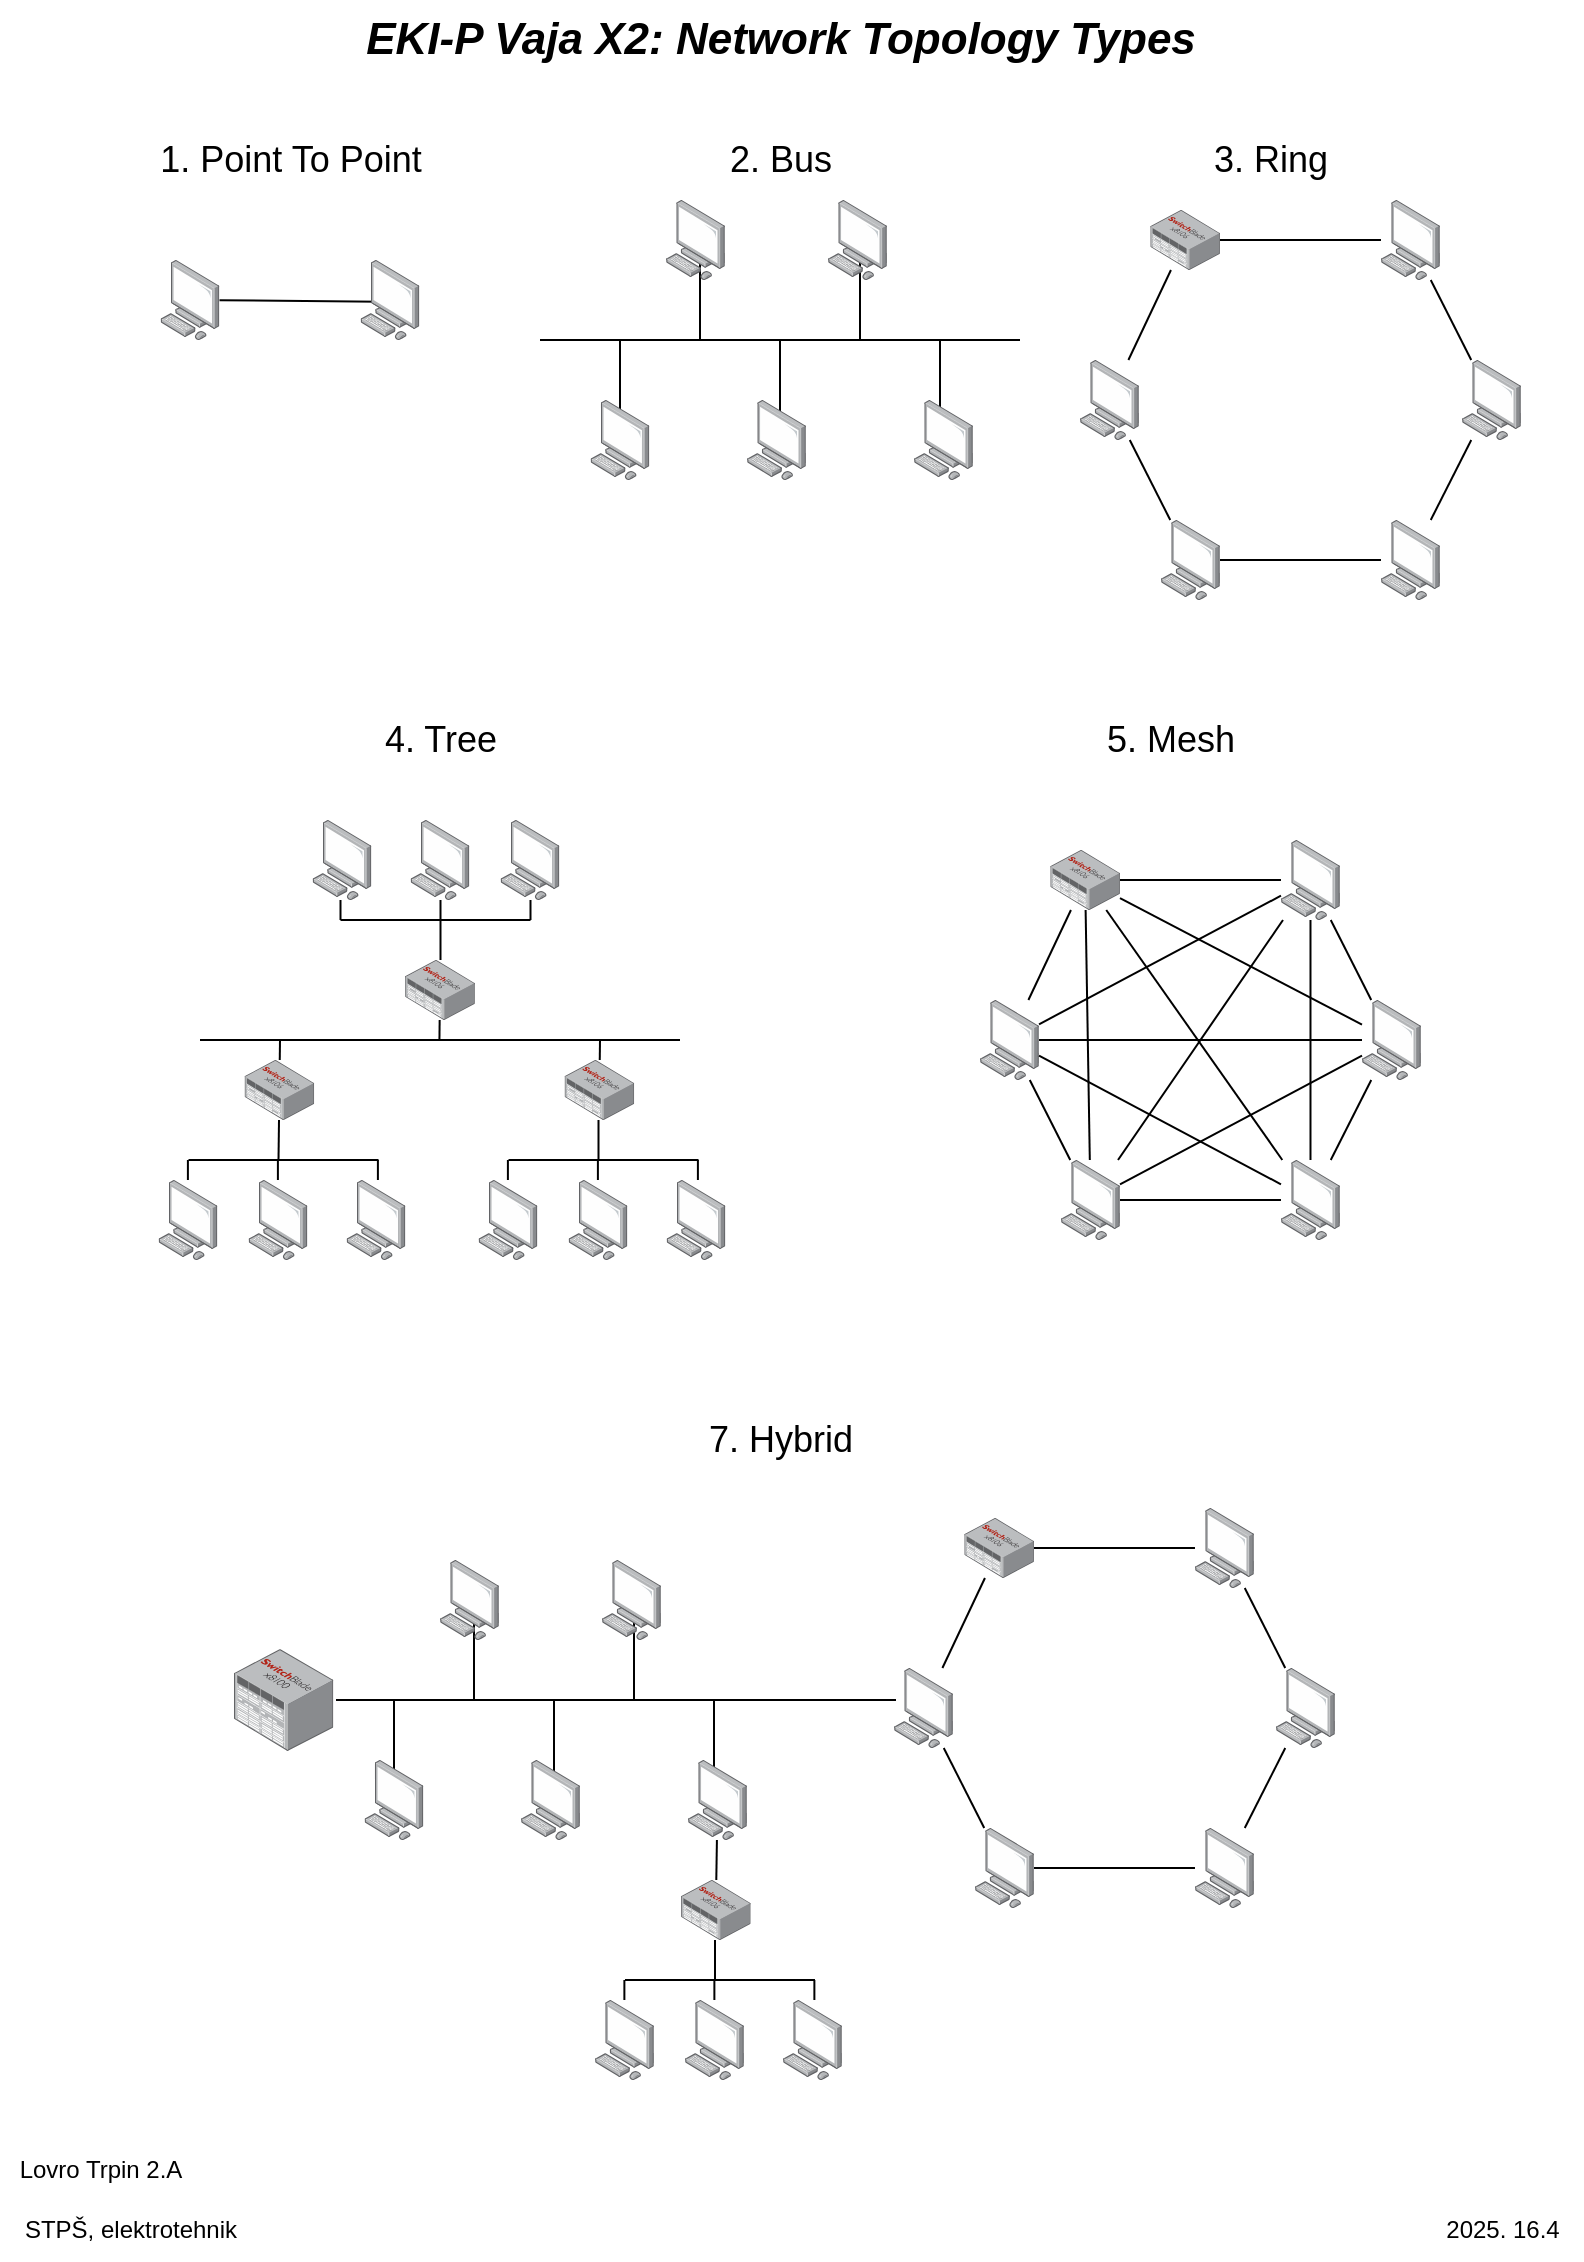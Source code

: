 <mxfile version="26.2.12">
  <diagram name="Page-1" id="opfdp-dEq-lyO0Mdz7MI">
    <mxGraphModel dx="1428" dy="743" grid="1" gridSize="10" guides="1" tooltips="1" connect="1" arrows="1" fold="1" page="1" pageScale="1" pageWidth="827" pageHeight="1169" math="0" shadow="0">
      <root>
        <mxCell id="0" />
        <mxCell id="1" parent="0" />
        <mxCell id="h4ZPedd_NQfEWY4n9eUm-1" value="&lt;b&gt;&lt;font style=&quot;font-size: 22px; color: light-dark(rgb(0, 0, 0), rgb(0, 127, 255));&quot;&gt;&lt;i&gt;EKI-P Vaja X2: Network Topology Types&lt;/i&gt;&lt;/font&gt;&lt;/b&gt;" style="text;html=1;align=center;verticalAlign=middle;resizable=0;points=[];autosize=1;strokeColor=none;fillColor=none;" parent="1" vertex="1">
          <mxGeometry x="180" y="20" width="440" height="40" as="geometry" />
        </mxCell>
        <mxCell id="h4ZPedd_NQfEWY4n9eUm-2" value="&lt;font style=&quot;font-size: 18px;&quot;&gt;1. Point To Point&lt;/font&gt;" style="text;html=1;align=center;verticalAlign=middle;resizable=0;points=[];autosize=1;strokeColor=none;fillColor=none;" parent="1" vertex="1">
          <mxGeometry x="80" y="80" width="150" height="40" as="geometry" />
        </mxCell>
        <mxCell id="h4ZPedd_NQfEWY4n9eUm-5" value="&lt;span style=&quot;font-size: 18px;&quot;&gt;2. Bus&lt;/span&gt;" style="text;html=1;align=center;verticalAlign=middle;resizable=0;points=[];autosize=1;strokeColor=none;fillColor=none;" parent="1" vertex="1">
          <mxGeometry x="365" y="80" width="70" height="40" as="geometry" />
        </mxCell>
        <mxCell id="h4ZPedd_NQfEWY4n9eUm-7" value="&lt;span style=&quot;font-size: 18px;&quot;&gt;3. Ring&lt;/span&gt;" style="text;html=1;align=center;verticalAlign=middle;resizable=0;points=[];autosize=1;strokeColor=none;fillColor=none;" parent="1" vertex="1">
          <mxGeometry x="605" y="80" width="80" height="40" as="geometry" />
        </mxCell>
        <mxCell id="h4ZPedd_NQfEWY4n9eUm-8" value="" style="image;points=[];aspect=fixed;html=1;align=center;shadow=0;dashed=0;image=img/lib/allied_telesis/computer_and_terminals/Personal_Computer.svg;" parent="1" vertex="1">
          <mxGeometry x="90.25" y="150" width="29.51" height="40" as="geometry" />
        </mxCell>
        <mxCell id="h4ZPedd_NQfEWY4n9eUm-10" value="" style="endArrow=none;html=1;rounded=0;" parent="1" source="h4ZPedd_NQfEWY4n9eUm-8" edge="1">
          <mxGeometry width="50" height="50" relative="1" as="geometry">
            <mxPoint x="100.25" y="300" as="sourcePoint" />
            <mxPoint x="200.25" y="170.9" as="targetPoint" />
          </mxGeometry>
        </mxCell>
        <mxCell id="LGrKHol-IDdfTOCO9Mpc-9" value="" style="image;points=[];aspect=fixed;html=1;align=center;shadow=0;dashed=0;image=img/lib/allied_telesis/computer_and_terminals/Personal_Computer.svg;" parent="1" vertex="1">
          <mxGeometry x="190.25" y="150" width="29.51" height="40" as="geometry" />
        </mxCell>
        <mxCell id="LGrKHol-IDdfTOCO9Mpc-17" value="" style="group" parent="1" vertex="1" connectable="0">
          <mxGeometry x="280" y="120" width="240" height="140" as="geometry" />
        </mxCell>
        <mxCell id="LGrKHol-IDdfTOCO9Mpc-2" value="" style="endArrow=none;html=1;rounded=0;" parent="LGrKHol-IDdfTOCO9Mpc-17" edge="1">
          <mxGeometry width="50" height="50" relative="1" as="geometry">
            <mxPoint y="70" as="sourcePoint" />
            <mxPoint x="240" y="70" as="targetPoint" />
          </mxGeometry>
        </mxCell>
        <mxCell id="LGrKHol-IDdfTOCO9Mpc-3" value="" style="endArrow=none;html=1;rounded=0;" parent="LGrKHol-IDdfTOCO9Mpc-17" source="LGrKHol-IDdfTOCO9Mpc-10" edge="1">
          <mxGeometry width="50" height="50" relative="1" as="geometry">
            <mxPoint x="40" y="110" as="sourcePoint" />
            <mxPoint x="40" y="70" as="targetPoint" />
          </mxGeometry>
        </mxCell>
        <mxCell id="LGrKHol-IDdfTOCO9Mpc-4" value="" style="endArrow=none;html=1;rounded=0;" parent="LGrKHol-IDdfTOCO9Mpc-17" edge="1">
          <mxGeometry width="50" height="50" relative="1" as="geometry">
            <mxPoint x="80" y="70" as="sourcePoint" />
            <mxPoint x="80" y="30" as="targetPoint" />
          </mxGeometry>
        </mxCell>
        <mxCell id="LGrKHol-IDdfTOCO9Mpc-5" value="" style="endArrow=none;html=1;rounded=0;" parent="LGrKHol-IDdfTOCO9Mpc-17" edge="1">
          <mxGeometry width="50" height="50" relative="1" as="geometry">
            <mxPoint x="120" y="110" as="sourcePoint" />
            <mxPoint x="120" y="70" as="targetPoint" />
          </mxGeometry>
        </mxCell>
        <mxCell id="LGrKHol-IDdfTOCO9Mpc-6" value="" style="endArrow=none;html=1;rounded=0;" parent="LGrKHol-IDdfTOCO9Mpc-17" edge="1">
          <mxGeometry width="50" height="50" relative="1" as="geometry">
            <mxPoint x="160" y="70" as="sourcePoint" />
            <mxPoint x="160" y="30" as="targetPoint" />
          </mxGeometry>
        </mxCell>
        <mxCell id="LGrKHol-IDdfTOCO9Mpc-7" value="" style="endArrow=none;html=1;rounded=0;" parent="LGrKHol-IDdfTOCO9Mpc-17" edge="1">
          <mxGeometry width="50" height="50" relative="1" as="geometry">
            <mxPoint x="200" y="110" as="sourcePoint" />
            <mxPoint x="200" y="70" as="targetPoint" />
          </mxGeometry>
        </mxCell>
        <mxCell id="LGrKHol-IDdfTOCO9Mpc-11" value="" style="endArrow=none;html=1;rounded=0;" parent="LGrKHol-IDdfTOCO9Mpc-17" target="LGrKHol-IDdfTOCO9Mpc-10" edge="1">
          <mxGeometry width="50" height="50" relative="1" as="geometry">
            <mxPoint x="40" y="110" as="sourcePoint" />
            <mxPoint x="40" y="70" as="targetPoint" />
          </mxGeometry>
        </mxCell>
        <mxCell id="LGrKHol-IDdfTOCO9Mpc-10" value="" style="image;points=[];aspect=fixed;html=1;align=center;shadow=0;dashed=0;image=img/lib/allied_telesis/computer_and_terminals/Personal_Computer.svg;" parent="LGrKHol-IDdfTOCO9Mpc-17" vertex="1">
          <mxGeometry x="25.24" y="100" width="29.51" height="40" as="geometry" />
        </mxCell>
        <mxCell id="LGrKHol-IDdfTOCO9Mpc-13" value="" style="image;points=[];aspect=fixed;html=1;align=center;shadow=0;dashed=0;image=img/lib/allied_telesis/computer_and_terminals/Personal_Computer.svg;" parent="LGrKHol-IDdfTOCO9Mpc-17" vertex="1">
          <mxGeometry x="103.51" y="100" width="29.51" height="40" as="geometry" />
        </mxCell>
        <mxCell id="LGrKHol-IDdfTOCO9Mpc-14" value="" style="image;points=[];aspect=fixed;html=1;align=center;shadow=0;dashed=0;image=img/lib/allied_telesis/computer_and_terminals/Personal_Computer.svg;" parent="LGrKHol-IDdfTOCO9Mpc-17" vertex="1">
          <mxGeometry x="187" y="100" width="29.51" height="40" as="geometry" />
        </mxCell>
        <mxCell id="LGrKHol-IDdfTOCO9Mpc-15" value="" style="image;points=[];aspect=fixed;html=1;align=center;shadow=0;dashed=0;image=img/lib/allied_telesis/computer_and_terminals/Personal_Computer.svg;" parent="LGrKHol-IDdfTOCO9Mpc-17" vertex="1">
          <mxGeometry x="63" width="29.51" height="40" as="geometry" />
        </mxCell>
        <mxCell id="LGrKHol-IDdfTOCO9Mpc-16" value="" style="image;points=[];aspect=fixed;html=1;align=center;shadow=0;dashed=0;image=img/lib/allied_telesis/computer_and_terminals/Personal_Computer.svg;" parent="LGrKHol-IDdfTOCO9Mpc-17" vertex="1">
          <mxGeometry x="144" width="29.51" height="40" as="geometry" />
        </mxCell>
        <mxCell id="LGrKHol-IDdfTOCO9Mpc-36" value="" style="group" parent="1" vertex="1" connectable="0">
          <mxGeometry x="550" y="120" width="220.51" height="200" as="geometry" />
        </mxCell>
        <mxCell id="LGrKHol-IDdfTOCO9Mpc-24" value="" style="image;points=[];aspect=fixed;html=1;align=center;shadow=0;dashed=0;image=img/lib/allied_telesis/computer_and_terminals/Personal_Computer.svg;" parent="LGrKHol-IDdfTOCO9Mpc-36" vertex="1">
          <mxGeometry y="80" width="29.51" height="40" as="geometry" />
        </mxCell>
        <mxCell id="LGrKHol-IDdfTOCO9Mpc-25" value="" style="image;points=[];aspect=fixed;html=1;align=center;shadow=0;dashed=0;image=img/lib/allied_telesis/computer_and_terminals/Personal_Computer.svg;" parent="LGrKHol-IDdfTOCO9Mpc-36" vertex="1">
          <mxGeometry x="40.49" y="160" width="29.51" height="40" as="geometry" />
        </mxCell>
        <mxCell id="LGrKHol-IDdfTOCO9Mpc-26" value="" style="image;points=[];aspect=fixed;html=1;align=center;shadow=0;dashed=0;image=img/lib/allied_telesis/computer_and_terminals/Personal_Computer.svg;" parent="LGrKHol-IDdfTOCO9Mpc-36" vertex="1">
          <mxGeometry x="150.49" y="160" width="29.51" height="40" as="geometry" />
        </mxCell>
        <mxCell id="LGrKHol-IDdfTOCO9Mpc-27" value="" style="image;points=[];aspect=fixed;html=1;align=center;shadow=0;dashed=0;image=img/lib/allied_telesis/computer_and_terminals/Personal_Computer.svg;" parent="LGrKHol-IDdfTOCO9Mpc-36" vertex="1">
          <mxGeometry x="191" y="80" width="29.51" height="40" as="geometry" />
        </mxCell>
        <mxCell id="LGrKHol-IDdfTOCO9Mpc-28" value="" style="image;points=[];aspect=fixed;html=1;align=center;shadow=0;dashed=0;image=img/lib/allied_telesis/computer_and_terminals/Personal_Computer.svg;" parent="LGrKHol-IDdfTOCO9Mpc-36" vertex="1">
          <mxGeometry x="150.49" width="29.51" height="40" as="geometry" />
        </mxCell>
        <mxCell id="LGrKHol-IDdfTOCO9Mpc-29" value="" style="image;points=[];aspect=fixed;html=1;align=center;shadow=0;dashed=0;image=img/lib/allied_telesis/switch/Modular_Switch_SBx8106.svg;" parent="LGrKHol-IDdfTOCO9Mpc-36" vertex="1">
          <mxGeometry x="35.12" y="5" width="34.88" height="30" as="geometry" />
        </mxCell>
        <mxCell id="LGrKHol-IDdfTOCO9Mpc-30" value="" style="endArrow=none;html=1;rounded=0;" parent="LGrKHol-IDdfTOCO9Mpc-36" source="LGrKHol-IDdfTOCO9Mpc-24" target="LGrKHol-IDdfTOCO9Mpc-29" edge="1">
          <mxGeometry width="50" height="50" relative="1" as="geometry">
            <mxPoint x="1" y="70" as="sourcePoint" />
            <mxPoint x="81" y="80" as="targetPoint" />
          </mxGeometry>
        </mxCell>
        <mxCell id="LGrKHol-IDdfTOCO9Mpc-31" value="" style="endArrow=none;html=1;rounded=0;" parent="LGrKHol-IDdfTOCO9Mpc-36" source="LGrKHol-IDdfTOCO9Mpc-25" target="LGrKHol-IDdfTOCO9Mpc-24" edge="1">
          <mxGeometry width="50" height="50" relative="1" as="geometry">
            <mxPoint x="-79" y="210" as="sourcePoint" />
            <mxPoint x="-29" y="160" as="targetPoint" />
          </mxGeometry>
        </mxCell>
        <mxCell id="LGrKHol-IDdfTOCO9Mpc-32" value="" style="endArrow=none;html=1;rounded=0;" parent="LGrKHol-IDdfTOCO9Mpc-36" source="LGrKHol-IDdfTOCO9Mpc-25" target="LGrKHol-IDdfTOCO9Mpc-26" edge="1">
          <mxGeometry width="50" height="50" relative="1" as="geometry">
            <mxPoint x="91" y="300" as="sourcePoint" />
            <mxPoint x="141" y="250" as="targetPoint" />
          </mxGeometry>
        </mxCell>
        <mxCell id="LGrKHol-IDdfTOCO9Mpc-33" value="" style="endArrow=none;html=1;rounded=0;" parent="LGrKHol-IDdfTOCO9Mpc-36" source="LGrKHol-IDdfTOCO9Mpc-26" target="LGrKHol-IDdfTOCO9Mpc-27" edge="1">
          <mxGeometry width="50" height="50" relative="1" as="geometry">
            <mxPoint x="211" y="200" as="sourcePoint" />
            <mxPoint x="261" y="150" as="targetPoint" />
          </mxGeometry>
        </mxCell>
        <mxCell id="LGrKHol-IDdfTOCO9Mpc-34" value="" style="endArrow=none;html=1;rounded=0;" parent="LGrKHol-IDdfTOCO9Mpc-36" source="LGrKHol-IDdfTOCO9Mpc-27" target="LGrKHol-IDdfTOCO9Mpc-28" edge="1">
          <mxGeometry width="50" height="50" relative="1" as="geometry">
            <mxPoint x="151" y="110" as="sourcePoint" />
            <mxPoint x="201" y="60" as="targetPoint" />
          </mxGeometry>
        </mxCell>
        <mxCell id="LGrKHol-IDdfTOCO9Mpc-35" value="" style="endArrow=none;html=1;rounded=0;" parent="LGrKHol-IDdfTOCO9Mpc-36" source="LGrKHol-IDdfTOCO9Mpc-29" target="LGrKHol-IDdfTOCO9Mpc-28" edge="1">
          <mxGeometry width="50" height="50" relative="1" as="geometry">
            <mxPoint x="-9" y="90" as="sourcePoint" />
            <mxPoint x="41" y="40" as="targetPoint" />
          </mxGeometry>
        </mxCell>
        <mxCell id="LGrKHol-IDdfTOCO9Mpc-37" value="&lt;span style=&quot;font-size: 18px;&quot;&gt;4. Tree&lt;/span&gt;" style="text;html=1;align=center;verticalAlign=middle;resizable=0;points=[];autosize=1;strokeColor=none;fillColor=none;" parent="1" vertex="1">
          <mxGeometry x="190.25" y="370" width="80" height="40" as="geometry" />
        </mxCell>
        <mxCell id="LGrKHol-IDdfTOCO9Mpc-87" value="" style="group" parent="1" vertex="1" connectable="0">
          <mxGeometry x="110" y="430" width="261.76" height="220" as="geometry" />
        </mxCell>
        <mxCell id="LGrKHol-IDdfTOCO9Mpc-39" value="" style="group" parent="LGrKHol-IDdfTOCO9Mpc-87" vertex="1" connectable="0">
          <mxGeometry y="40" width="261.76" height="180" as="geometry" />
        </mxCell>
        <mxCell id="LGrKHol-IDdfTOCO9Mpc-40" value="" style="endArrow=none;html=1;rounded=0;" parent="LGrKHol-IDdfTOCO9Mpc-39" edge="1">
          <mxGeometry width="50" height="50" relative="1" as="geometry">
            <mxPoint y="70" as="sourcePoint" />
            <mxPoint x="240" y="70" as="targetPoint" />
          </mxGeometry>
        </mxCell>
        <mxCell id="LGrKHol-IDdfTOCO9Mpc-41" value="" style="endArrow=none;html=1;rounded=0;" parent="LGrKHol-IDdfTOCO9Mpc-39" source="LGrKHol-IDdfTOCO9Mpc-63" edge="1">
          <mxGeometry width="50" height="50" relative="1" as="geometry">
            <mxPoint x="39.997" y="100" as="sourcePoint" />
            <mxPoint x="40" y="70" as="targetPoint" />
          </mxGeometry>
        </mxCell>
        <mxCell id="LGrKHol-IDdfTOCO9Mpc-45" value="" style="endArrow=none;html=1;rounded=0;" parent="LGrKHol-IDdfTOCO9Mpc-39" source="LGrKHol-IDdfTOCO9Mpc-62" edge="1">
          <mxGeometry width="50" height="50" relative="1" as="geometry">
            <mxPoint x="200" y="110" as="sourcePoint" />
            <mxPoint x="200" y="70" as="targetPoint" />
          </mxGeometry>
        </mxCell>
        <mxCell id="LGrKHol-IDdfTOCO9Mpc-59" value="" style="endArrow=none;html=1;rounded=0;" parent="LGrKHol-IDdfTOCO9Mpc-39" target="LGrKHol-IDdfTOCO9Mpc-61" edge="1">
          <mxGeometry width="50" height="50" relative="1" as="geometry">
            <mxPoint x="119.717" y="70" as="sourcePoint" />
            <mxPoint x="119.72" y="40" as="targetPoint" />
          </mxGeometry>
        </mxCell>
        <mxCell id="LGrKHol-IDdfTOCO9Mpc-61" value="" style="image;points=[];aspect=fixed;html=1;align=center;shadow=0;dashed=0;image=img/lib/allied_telesis/switch/Modular_Switch_SBx8106.svg;" parent="LGrKHol-IDdfTOCO9Mpc-39" vertex="1">
          <mxGeometry x="102.56" y="30" width="34.88" height="30" as="geometry" />
        </mxCell>
        <mxCell id="LGrKHol-IDdfTOCO9Mpc-62" value="" style="image;points=[];aspect=fixed;html=1;align=center;shadow=0;dashed=0;image=img/lib/allied_telesis/switch/Modular_Switch_SBx8106.svg;" parent="LGrKHol-IDdfTOCO9Mpc-39" vertex="1">
          <mxGeometry x="182.25" y="80" width="34.88" height="30" as="geometry" />
        </mxCell>
        <mxCell id="LGrKHol-IDdfTOCO9Mpc-63" value="" style="image;points=[];aspect=fixed;html=1;align=center;shadow=0;dashed=0;image=img/lib/allied_telesis/switch/Modular_Switch_SBx8106.svg;" parent="LGrKHol-IDdfTOCO9Mpc-39" vertex="1">
          <mxGeometry x="22.25" y="80" width="34.88" height="30" as="geometry" />
        </mxCell>
        <mxCell id="LGrKHol-IDdfTOCO9Mpc-53" value="" style="image;points=[];aspect=fixed;html=1;align=center;shadow=0;dashed=0;image=img/lib/allied_telesis/computer_and_terminals/Personal_Computer.svg;" parent="LGrKHol-IDdfTOCO9Mpc-39" vertex="1">
          <mxGeometry x="-20.75" y="140" width="29.51" height="40" as="geometry" />
        </mxCell>
        <mxCell id="LGrKHol-IDdfTOCO9Mpc-54" value="" style="image;points=[];aspect=fixed;html=1;align=center;shadow=0;dashed=0;image=img/lib/allied_telesis/computer_and_terminals/Personal_Computer.svg;" parent="LGrKHol-IDdfTOCO9Mpc-39" vertex="1">
          <mxGeometry x="24.25" y="140" width="29.51" height="40" as="geometry" />
        </mxCell>
        <mxCell id="LGrKHol-IDdfTOCO9Mpc-55" value="" style="image;points=[];aspect=fixed;html=1;align=center;shadow=0;dashed=0;image=img/lib/allied_telesis/computer_and_terminals/Personal_Computer.svg;" parent="LGrKHol-IDdfTOCO9Mpc-39" vertex="1">
          <mxGeometry x="73.25" y="140" width="29.51" height="40" as="geometry" />
        </mxCell>
        <mxCell id="LGrKHol-IDdfTOCO9Mpc-64" value="" style="endArrow=none;html=1;rounded=0;" parent="LGrKHol-IDdfTOCO9Mpc-39" target="LGrKHol-IDdfTOCO9Mpc-63" edge="1">
          <mxGeometry width="50" height="50" relative="1" as="geometry">
            <mxPoint x="39.25" y="130" as="sourcePoint" />
            <mxPoint x="-60.75" y="170" as="targetPoint" />
          </mxGeometry>
        </mxCell>
        <mxCell id="LGrKHol-IDdfTOCO9Mpc-65" value="" style="endArrow=none;html=1;rounded=0;" parent="LGrKHol-IDdfTOCO9Mpc-39" edge="1">
          <mxGeometry width="50" height="50" relative="1" as="geometry">
            <mxPoint x="-5.75" y="130" as="sourcePoint" />
            <mxPoint x="89.25" y="130" as="targetPoint" />
          </mxGeometry>
        </mxCell>
        <mxCell id="LGrKHol-IDdfTOCO9Mpc-67" value="" style="endArrow=none;html=1;rounded=0;" parent="LGrKHol-IDdfTOCO9Mpc-39" edge="1">
          <mxGeometry width="50" height="50" relative="1" as="geometry">
            <mxPoint x="-6.05" y="140" as="sourcePoint" />
            <mxPoint x="-6.05" y="130" as="targetPoint" />
          </mxGeometry>
        </mxCell>
        <mxCell id="LGrKHol-IDdfTOCO9Mpc-68" value="" style="endArrow=none;html=1;rounded=0;" parent="LGrKHol-IDdfTOCO9Mpc-39" edge="1">
          <mxGeometry width="50" height="50" relative="1" as="geometry">
            <mxPoint x="38.95" y="140" as="sourcePoint" />
            <mxPoint x="38.95" y="130" as="targetPoint" />
          </mxGeometry>
        </mxCell>
        <mxCell id="LGrKHol-IDdfTOCO9Mpc-69" value="" style="endArrow=none;html=1;rounded=0;" parent="LGrKHol-IDdfTOCO9Mpc-39" edge="1">
          <mxGeometry width="50" height="50" relative="1" as="geometry">
            <mxPoint x="88.95" y="140" as="sourcePoint" />
            <mxPoint x="88.95" y="130" as="targetPoint" />
          </mxGeometry>
        </mxCell>
        <mxCell id="LGrKHol-IDdfTOCO9Mpc-70" value="" style="image;points=[];aspect=fixed;html=1;align=center;shadow=0;dashed=0;image=img/lib/allied_telesis/computer_and_terminals/Personal_Computer.svg;" parent="LGrKHol-IDdfTOCO9Mpc-39" vertex="1">
          <mxGeometry x="139.25" y="140" width="29.51" height="40" as="geometry" />
        </mxCell>
        <mxCell id="LGrKHol-IDdfTOCO9Mpc-71" value="" style="image;points=[];aspect=fixed;html=1;align=center;shadow=0;dashed=0;image=img/lib/allied_telesis/computer_and_terminals/Personal_Computer.svg;" parent="LGrKHol-IDdfTOCO9Mpc-39" vertex="1">
          <mxGeometry x="184.25" y="140" width="29.51" height="40" as="geometry" />
        </mxCell>
        <mxCell id="LGrKHol-IDdfTOCO9Mpc-72" value="" style="image;points=[];aspect=fixed;html=1;align=center;shadow=0;dashed=0;image=img/lib/allied_telesis/computer_and_terminals/Personal_Computer.svg;" parent="LGrKHol-IDdfTOCO9Mpc-39" vertex="1">
          <mxGeometry x="233.25" y="140" width="29.51" height="40" as="geometry" />
        </mxCell>
        <mxCell id="LGrKHol-IDdfTOCO9Mpc-73" value="" style="endArrow=none;html=1;rounded=0;" parent="LGrKHol-IDdfTOCO9Mpc-39" edge="1">
          <mxGeometry width="50" height="50" relative="1" as="geometry">
            <mxPoint x="199.25" y="130" as="sourcePoint" />
            <mxPoint x="199.25" y="110" as="targetPoint" />
          </mxGeometry>
        </mxCell>
        <mxCell id="LGrKHol-IDdfTOCO9Mpc-74" value="" style="endArrow=none;html=1;rounded=0;" parent="LGrKHol-IDdfTOCO9Mpc-39" edge="1">
          <mxGeometry width="50" height="50" relative="1" as="geometry">
            <mxPoint x="154.25" y="130" as="sourcePoint" />
            <mxPoint x="249.25" y="130" as="targetPoint" />
          </mxGeometry>
        </mxCell>
        <mxCell id="LGrKHol-IDdfTOCO9Mpc-75" value="" style="endArrow=none;html=1;rounded=0;" parent="LGrKHol-IDdfTOCO9Mpc-39" edge="1">
          <mxGeometry width="50" height="50" relative="1" as="geometry">
            <mxPoint x="153.95" y="140" as="sourcePoint" />
            <mxPoint x="153.95" y="130" as="targetPoint" />
          </mxGeometry>
        </mxCell>
        <mxCell id="LGrKHol-IDdfTOCO9Mpc-76" value="" style="endArrow=none;html=1;rounded=0;" parent="LGrKHol-IDdfTOCO9Mpc-39" edge="1">
          <mxGeometry width="50" height="50" relative="1" as="geometry">
            <mxPoint x="198.95" y="140" as="sourcePoint" />
            <mxPoint x="198.95" y="130" as="targetPoint" />
          </mxGeometry>
        </mxCell>
        <mxCell id="LGrKHol-IDdfTOCO9Mpc-77" value="" style="endArrow=none;html=1;rounded=0;" parent="LGrKHol-IDdfTOCO9Mpc-39" edge="1">
          <mxGeometry width="50" height="50" relative="1" as="geometry">
            <mxPoint x="248.95" y="140" as="sourcePoint" />
            <mxPoint x="248.95" y="130" as="targetPoint" />
          </mxGeometry>
        </mxCell>
        <mxCell id="LGrKHol-IDdfTOCO9Mpc-86" value="" style="group;rotation=-180;" parent="LGrKHol-IDdfTOCO9Mpc-87" vertex="1" connectable="0">
          <mxGeometry x="56.25" width="123.51" height="70" as="geometry" />
        </mxCell>
        <mxCell id="LGrKHol-IDdfTOCO9Mpc-78" value="" style="image;points=[];aspect=fixed;html=1;align=center;shadow=0;dashed=0;image=img/lib/allied_telesis/computer_and_terminals/Personal_Computer.svg;rotation=0;" parent="LGrKHol-IDdfTOCO9Mpc-86" vertex="1">
          <mxGeometry x="94" width="29.51" height="40" as="geometry" />
        </mxCell>
        <mxCell id="LGrKHol-IDdfTOCO9Mpc-79" value="" style="image;points=[];aspect=fixed;html=1;align=center;shadow=0;dashed=0;image=img/lib/allied_telesis/computer_and_terminals/Personal_Computer.svg;rotation=0;" parent="LGrKHol-IDdfTOCO9Mpc-86" vertex="1">
          <mxGeometry x="49" width="29.51" height="40" as="geometry" />
        </mxCell>
        <mxCell id="LGrKHol-IDdfTOCO9Mpc-80" value="" style="image;points=[];aspect=fixed;html=1;align=center;shadow=0;dashed=0;image=img/lib/allied_telesis/computer_and_terminals/Personal_Computer.svg;rotation=0;" parent="LGrKHol-IDdfTOCO9Mpc-86" vertex="1">
          <mxGeometry width="29.51" height="40" as="geometry" />
        </mxCell>
        <mxCell id="LGrKHol-IDdfTOCO9Mpc-81" value="" style="endArrow=none;html=1;rounded=0;" parent="LGrKHol-IDdfTOCO9Mpc-86" edge="1">
          <mxGeometry width="50" height="50" relative="1" as="geometry">
            <mxPoint x="64" y="50" as="sourcePoint" />
            <mxPoint x="64" y="70" as="targetPoint" />
          </mxGeometry>
        </mxCell>
        <mxCell id="LGrKHol-IDdfTOCO9Mpc-82" value="" style="endArrow=none;html=1;rounded=0;" parent="LGrKHol-IDdfTOCO9Mpc-86" edge="1">
          <mxGeometry width="50" height="50" relative="1" as="geometry">
            <mxPoint x="109" y="50" as="sourcePoint" />
            <mxPoint x="14" y="50" as="targetPoint" />
          </mxGeometry>
        </mxCell>
        <mxCell id="LGrKHol-IDdfTOCO9Mpc-83" value="" style="endArrow=none;html=1;rounded=0;" parent="LGrKHol-IDdfTOCO9Mpc-86" edge="1">
          <mxGeometry width="50" height="50" relative="1" as="geometry">
            <mxPoint x="109" y="40" as="sourcePoint" />
            <mxPoint x="109" y="50" as="targetPoint" />
          </mxGeometry>
        </mxCell>
        <mxCell id="LGrKHol-IDdfTOCO9Mpc-84" value="" style="endArrow=none;html=1;rounded=0;" parent="LGrKHol-IDdfTOCO9Mpc-86" edge="1">
          <mxGeometry width="50" height="50" relative="1" as="geometry">
            <mxPoint x="64" y="40" as="sourcePoint" />
            <mxPoint x="64" y="50" as="targetPoint" />
          </mxGeometry>
        </mxCell>
        <mxCell id="LGrKHol-IDdfTOCO9Mpc-85" value="" style="endArrow=none;html=1;rounded=0;" parent="LGrKHol-IDdfTOCO9Mpc-86" edge="1">
          <mxGeometry width="50" height="50" relative="1" as="geometry">
            <mxPoint x="14" y="40" as="sourcePoint" />
            <mxPoint x="14" y="50" as="targetPoint" />
          </mxGeometry>
        </mxCell>
        <mxCell id="LGrKHol-IDdfTOCO9Mpc-88" value="" style="group" parent="1" vertex="1" connectable="0">
          <mxGeometry x="500" y="440" width="220.51" height="200" as="geometry" />
        </mxCell>
        <mxCell id="LGrKHol-IDdfTOCO9Mpc-89" value="" style="image;points=[];aspect=fixed;html=1;align=center;shadow=0;dashed=0;image=img/lib/allied_telesis/computer_and_terminals/Personal_Computer.svg;" parent="LGrKHol-IDdfTOCO9Mpc-88" vertex="1">
          <mxGeometry y="80" width="29.51" height="40" as="geometry" />
        </mxCell>
        <mxCell id="LGrKHol-IDdfTOCO9Mpc-90" value="" style="image;points=[];aspect=fixed;html=1;align=center;shadow=0;dashed=0;image=img/lib/allied_telesis/computer_and_terminals/Personal_Computer.svg;" parent="LGrKHol-IDdfTOCO9Mpc-88" vertex="1">
          <mxGeometry x="40.49" y="160" width="29.51" height="40" as="geometry" />
        </mxCell>
        <mxCell id="LGrKHol-IDdfTOCO9Mpc-91" value="" style="image;points=[];aspect=fixed;html=1;align=center;shadow=0;dashed=0;image=img/lib/allied_telesis/computer_and_terminals/Personal_Computer.svg;" parent="LGrKHol-IDdfTOCO9Mpc-88" vertex="1">
          <mxGeometry x="150.49" y="160" width="29.51" height="40" as="geometry" />
        </mxCell>
        <mxCell id="LGrKHol-IDdfTOCO9Mpc-92" value="" style="image;points=[];aspect=fixed;html=1;align=center;shadow=0;dashed=0;image=img/lib/allied_telesis/computer_and_terminals/Personal_Computer.svg;" parent="LGrKHol-IDdfTOCO9Mpc-88" vertex="1">
          <mxGeometry x="191" y="80" width="29.51" height="40" as="geometry" />
        </mxCell>
        <mxCell id="LGrKHol-IDdfTOCO9Mpc-93" value="" style="image;points=[];aspect=fixed;html=1;align=center;shadow=0;dashed=0;image=img/lib/allied_telesis/computer_and_terminals/Personal_Computer.svg;" parent="LGrKHol-IDdfTOCO9Mpc-88" vertex="1">
          <mxGeometry x="150.49" width="29.51" height="40" as="geometry" />
        </mxCell>
        <mxCell id="LGrKHol-IDdfTOCO9Mpc-94" value="" style="image;points=[];aspect=fixed;html=1;align=center;shadow=0;dashed=0;image=img/lib/allied_telesis/switch/Modular_Switch_SBx8106.svg;" parent="LGrKHol-IDdfTOCO9Mpc-88" vertex="1">
          <mxGeometry x="35.12" y="5" width="34.88" height="30" as="geometry" />
        </mxCell>
        <mxCell id="LGrKHol-IDdfTOCO9Mpc-95" value="" style="endArrow=none;html=1;rounded=0;" parent="LGrKHol-IDdfTOCO9Mpc-88" source="LGrKHol-IDdfTOCO9Mpc-89" target="LGrKHol-IDdfTOCO9Mpc-94" edge="1">
          <mxGeometry width="50" height="50" relative="1" as="geometry">
            <mxPoint x="1" y="70" as="sourcePoint" />
            <mxPoint x="81" y="80" as="targetPoint" />
          </mxGeometry>
        </mxCell>
        <mxCell id="LGrKHol-IDdfTOCO9Mpc-96" value="" style="endArrow=none;html=1;rounded=0;" parent="LGrKHol-IDdfTOCO9Mpc-88" source="LGrKHol-IDdfTOCO9Mpc-90" target="LGrKHol-IDdfTOCO9Mpc-89" edge="1">
          <mxGeometry width="50" height="50" relative="1" as="geometry">
            <mxPoint x="-79" y="210" as="sourcePoint" />
            <mxPoint x="-29" y="160" as="targetPoint" />
          </mxGeometry>
        </mxCell>
        <mxCell id="LGrKHol-IDdfTOCO9Mpc-97" value="" style="endArrow=none;html=1;rounded=0;" parent="LGrKHol-IDdfTOCO9Mpc-88" source="LGrKHol-IDdfTOCO9Mpc-90" target="LGrKHol-IDdfTOCO9Mpc-91" edge="1">
          <mxGeometry width="50" height="50" relative="1" as="geometry">
            <mxPoint x="91" y="300" as="sourcePoint" />
            <mxPoint x="141" y="250" as="targetPoint" />
          </mxGeometry>
        </mxCell>
        <mxCell id="LGrKHol-IDdfTOCO9Mpc-98" value="" style="endArrow=none;html=1;rounded=0;" parent="LGrKHol-IDdfTOCO9Mpc-88" source="LGrKHol-IDdfTOCO9Mpc-91" target="LGrKHol-IDdfTOCO9Mpc-92" edge="1">
          <mxGeometry width="50" height="50" relative="1" as="geometry">
            <mxPoint x="211" y="200" as="sourcePoint" />
            <mxPoint x="261" y="150" as="targetPoint" />
          </mxGeometry>
        </mxCell>
        <mxCell id="LGrKHol-IDdfTOCO9Mpc-99" value="" style="endArrow=none;html=1;rounded=0;" parent="LGrKHol-IDdfTOCO9Mpc-88" source="LGrKHol-IDdfTOCO9Mpc-92" target="LGrKHol-IDdfTOCO9Mpc-93" edge="1">
          <mxGeometry width="50" height="50" relative="1" as="geometry">
            <mxPoint x="151" y="110" as="sourcePoint" />
            <mxPoint x="201" y="60" as="targetPoint" />
          </mxGeometry>
        </mxCell>
        <mxCell id="LGrKHol-IDdfTOCO9Mpc-100" value="" style="endArrow=none;html=1;rounded=0;" parent="LGrKHol-IDdfTOCO9Mpc-88" source="LGrKHol-IDdfTOCO9Mpc-94" target="LGrKHol-IDdfTOCO9Mpc-93" edge="1">
          <mxGeometry width="50" height="50" relative="1" as="geometry">
            <mxPoint x="-9" y="90" as="sourcePoint" />
            <mxPoint x="41" y="40" as="targetPoint" />
          </mxGeometry>
        </mxCell>
        <mxCell id="LGrKHol-IDdfTOCO9Mpc-101" value="" style="endArrow=none;html=1;rounded=0;" parent="LGrKHol-IDdfTOCO9Mpc-88" source="LGrKHol-IDdfTOCO9Mpc-91" target="LGrKHol-IDdfTOCO9Mpc-94" edge="1">
          <mxGeometry width="50" height="50" relative="1" as="geometry">
            <mxPoint x="-30" y="60" as="sourcePoint" />
            <mxPoint x="20" y="10" as="targetPoint" />
          </mxGeometry>
        </mxCell>
        <mxCell id="LGrKHol-IDdfTOCO9Mpc-102" value="" style="endArrow=none;html=1;rounded=0;" parent="LGrKHol-IDdfTOCO9Mpc-88" source="LGrKHol-IDdfTOCO9Mpc-90" target="LGrKHol-IDdfTOCO9Mpc-93" edge="1">
          <mxGeometry width="50" height="50" relative="1" as="geometry">
            <mxPoint x="290" y="160" as="sourcePoint" />
            <mxPoint x="340" y="110" as="targetPoint" />
          </mxGeometry>
        </mxCell>
        <mxCell id="LGrKHol-IDdfTOCO9Mpc-103" value="" style="endArrow=none;html=1;rounded=0;" parent="LGrKHol-IDdfTOCO9Mpc-88" source="LGrKHol-IDdfTOCO9Mpc-92" target="LGrKHol-IDdfTOCO9Mpc-89" edge="1">
          <mxGeometry width="50" height="50" relative="1" as="geometry">
            <mxPoint x="240" y="140" as="sourcePoint" />
            <mxPoint x="340" y="160" as="targetPoint" />
          </mxGeometry>
        </mxCell>
        <mxCell id="LGrKHol-IDdfTOCO9Mpc-104" value="" style="endArrow=none;html=1;rounded=0;" parent="LGrKHol-IDdfTOCO9Mpc-88" source="LGrKHol-IDdfTOCO9Mpc-92" target="LGrKHol-IDdfTOCO9Mpc-90" edge="1">
          <mxGeometry width="50" height="50" relative="1" as="geometry">
            <mxPoint x="190" y="300" as="sourcePoint" />
            <mxPoint x="240" y="250" as="targetPoint" />
          </mxGeometry>
        </mxCell>
        <mxCell id="LGrKHol-IDdfTOCO9Mpc-105" value="" style="endArrow=none;html=1;rounded=0;" parent="LGrKHol-IDdfTOCO9Mpc-88" source="LGrKHol-IDdfTOCO9Mpc-90" target="LGrKHol-IDdfTOCO9Mpc-94" edge="1">
          <mxGeometry width="50" height="50" relative="1" as="geometry">
            <mxPoint x="130" y="280" as="sourcePoint" />
            <mxPoint x="180" y="230" as="targetPoint" />
          </mxGeometry>
        </mxCell>
        <mxCell id="LGrKHol-IDdfTOCO9Mpc-106" value="" style="endArrow=none;html=1;rounded=0;" parent="LGrKHol-IDdfTOCO9Mpc-88" source="LGrKHol-IDdfTOCO9Mpc-93" target="LGrKHol-IDdfTOCO9Mpc-91" edge="1">
          <mxGeometry width="50" height="50" relative="1" as="geometry">
            <mxPoint x="110" y="300" as="sourcePoint" />
            <mxPoint x="160" y="250" as="targetPoint" />
          </mxGeometry>
        </mxCell>
        <mxCell id="LGrKHol-IDdfTOCO9Mpc-107" value="" style="endArrow=none;html=1;rounded=0;" parent="LGrKHol-IDdfTOCO9Mpc-88" source="LGrKHol-IDdfTOCO9Mpc-89" target="LGrKHol-IDdfTOCO9Mpc-93" edge="1">
          <mxGeometry width="50" height="50" relative="1" as="geometry">
            <mxPoint x="50" y="120" as="sourcePoint" />
            <mxPoint x="100" y="70" as="targetPoint" />
          </mxGeometry>
        </mxCell>
        <mxCell id="LGrKHol-IDdfTOCO9Mpc-108" value="" style="endArrow=none;html=1;rounded=0;" parent="LGrKHol-IDdfTOCO9Mpc-88" source="LGrKHol-IDdfTOCO9Mpc-91" target="LGrKHol-IDdfTOCO9Mpc-89" edge="1">
          <mxGeometry width="50" height="50" relative="1" as="geometry">
            <mxPoint x="60" y="280" as="sourcePoint" />
            <mxPoint x="110" y="230" as="targetPoint" />
          </mxGeometry>
        </mxCell>
        <mxCell id="LGrKHol-IDdfTOCO9Mpc-109" value="" style="endArrow=none;html=1;rounded=0;" parent="LGrKHol-IDdfTOCO9Mpc-88" source="LGrKHol-IDdfTOCO9Mpc-94" target="LGrKHol-IDdfTOCO9Mpc-92" edge="1">
          <mxGeometry width="50" height="50" relative="1" as="geometry">
            <mxPoint x="90" y="270" as="sourcePoint" />
            <mxPoint x="140" y="220" as="targetPoint" />
          </mxGeometry>
        </mxCell>
        <mxCell id="LGrKHol-IDdfTOCO9Mpc-111" value="&lt;span style=&quot;font-size: 18px;&quot;&gt;5. Mesh&lt;/span&gt;" style="text;html=1;align=center;verticalAlign=middle;resizable=0;points=[];autosize=1;strokeColor=none;fillColor=none;" parent="1" vertex="1">
          <mxGeometry x="550" y="370" width="90" height="40" as="geometry" />
        </mxCell>
        <mxCell id="LGrKHol-IDdfTOCO9Mpc-112" value="&lt;span style=&quot;font-size: 18px;&quot;&gt;7. Hybrid&lt;/span&gt;" style="text;html=1;align=center;verticalAlign=middle;resizable=0;points=[];autosize=1;strokeColor=none;fillColor=none;" parent="1" vertex="1">
          <mxGeometry x="350" y="720" width="100" height="40" as="geometry" />
        </mxCell>
        <mxCell id="LGrKHol-IDdfTOCO9Mpc-113" value="" style="group" parent="1" vertex="1" connectable="0">
          <mxGeometry x="167" y="800" width="240" height="140" as="geometry" />
        </mxCell>
        <mxCell id="LGrKHol-IDdfTOCO9Mpc-114" value="" style="endArrow=none;html=1;rounded=0;" parent="LGrKHol-IDdfTOCO9Mpc-113" edge="1">
          <mxGeometry width="50" height="50" relative="1" as="geometry">
            <mxPoint x="11" y="70" as="sourcePoint" />
            <mxPoint x="291" y="70" as="targetPoint" />
          </mxGeometry>
        </mxCell>
        <mxCell id="LGrKHol-IDdfTOCO9Mpc-115" value="" style="endArrow=none;html=1;rounded=0;" parent="LGrKHol-IDdfTOCO9Mpc-113" source="LGrKHol-IDdfTOCO9Mpc-121" edge="1">
          <mxGeometry width="50" height="50" relative="1" as="geometry">
            <mxPoint x="40" y="110" as="sourcePoint" />
            <mxPoint x="40" y="70" as="targetPoint" />
          </mxGeometry>
        </mxCell>
        <mxCell id="LGrKHol-IDdfTOCO9Mpc-116" value="" style="endArrow=none;html=1;rounded=0;" parent="LGrKHol-IDdfTOCO9Mpc-113" edge="1">
          <mxGeometry width="50" height="50" relative="1" as="geometry">
            <mxPoint x="80" y="70" as="sourcePoint" />
            <mxPoint x="80" y="30" as="targetPoint" />
          </mxGeometry>
        </mxCell>
        <mxCell id="LGrKHol-IDdfTOCO9Mpc-117" value="" style="endArrow=none;html=1;rounded=0;" parent="LGrKHol-IDdfTOCO9Mpc-113" edge="1">
          <mxGeometry width="50" height="50" relative="1" as="geometry">
            <mxPoint x="120" y="110" as="sourcePoint" />
            <mxPoint x="120" y="70" as="targetPoint" />
          </mxGeometry>
        </mxCell>
        <mxCell id="LGrKHol-IDdfTOCO9Mpc-118" value="" style="endArrow=none;html=1;rounded=0;" parent="LGrKHol-IDdfTOCO9Mpc-113" edge="1">
          <mxGeometry width="50" height="50" relative="1" as="geometry">
            <mxPoint x="160" y="70" as="sourcePoint" />
            <mxPoint x="160" y="30" as="targetPoint" />
          </mxGeometry>
        </mxCell>
        <mxCell id="LGrKHol-IDdfTOCO9Mpc-119" value="" style="endArrow=none;html=1;rounded=0;" parent="LGrKHol-IDdfTOCO9Mpc-113" edge="1">
          <mxGeometry width="50" height="50" relative="1" as="geometry">
            <mxPoint x="200" y="110" as="sourcePoint" />
            <mxPoint x="200" y="70" as="targetPoint" />
          </mxGeometry>
        </mxCell>
        <mxCell id="LGrKHol-IDdfTOCO9Mpc-120" value="" style="endArrow=none;html=1;rounded=0;" parent="LGrKHol-IDdfTOCO9Mpc-113" target="LGrKHol-IDdfTOCO9Mpc-121" edge="1">
          <mxGeometry width="50" height="50" relative="1" as="geometry">
            <mxPoint x="40" y="110" as="sourcePoint" />
            <mxPoint x="40" y="70" as="targetPoint" />
          </mxGeometry>
        </mxCell>
        <mxCell id="LGrKHol-IDdfTOCO9Mpc-121" value="" style="image;points=[];aspect=fixed;html=1;align=center;shadow=0;dashed=0;image=img/lib/allied_telesis/computer_and_terminals/Personal_Computer.svg;" parent="LGrKHol-IDdfTOCO9Mpc-113" vertex="1">
          <mxGeometry x="25.24" y="100" width="29.51" height="40" as="geometry" />
        </mxCell>
        <mxCell id="LGrKHol-IDdfTOCO9Mpc-122" value="" style="image;points=[];aspect=fixed;html=1;align=center;shadow=0;dashed=0;image=img/lib/allied_telesis/computer_and_terminals/Personal_Computer.svg;" parent="LGrKHol-IDdfTOCO9Mpc-113" vertex="1">
          <mxGeometry x="103.51" y="100" width="29.51" height="40" as="geometry" />
        </mxCell>
        <mxCell id="LGrKHol-IDdfTOCO9Mpc-123" value="" style="image;points=[];aspect=fixed;html=1;align=center;shadow=0;dashed=0;image=img/lib/allied_telesis/computer_and_terminals/Personal_Computer.svg;" parent="LGrKHol-IDdfTOCO9Mpc-113" vertex="1">
          <mxGeometry x="187" y="100" width="29.51" height="40" as="geometry" />
        </mxCell>
        <mxCell id="LGrKHol-IDdfTOCO9Mpc-124" value="" style="image;points=[];aspect=fixed;html=1;align=center;shadow=0;dashed=0;image=img/lib/allied_telesis/computer_and_terminals/Personal_Computer.svg;" parent="LGrKHol-IDdfTOCO9Mpc-113" vertex="1">
          <mxGeometry x="63" width="29.51" height="40" as="geometry" />
        </mxCell>
        <mxCell id="LGrKHol-IDdfTOCO9Mpc-125" value="" style="image;points=[];aspect=fixed;html=1;align=center;shadow=0;dashed=0;image=img/lib/allied_telesis/computer_and_terminals/Personal_Computer.svg;" parent="LGrKHol-IDdfTOCO9Mpc-113" vertex="1">
          <mxGeometry x="144" width="29.51" height="40" as="geometry" />
        </mxCell>
        <mxCell id="LGrKHol-IDdfTOCO9Mpc-126" value="" style="image;points=[];aspect=fixed;html=1;align=center;shadow=0;dashed=0;image=img/lib/allied_telesis/switch/Modular_Switch_SBx8106.svg;" parent="1" vertex="1">
          <mxGeometry x="350.49" y="960" width="34.88" height="30" as="geometry" />
        </mxCell>
        <mxCell id="LGrKHol-IDdfTOCO9Mpc-127" value="" style="image;points=[];aspect=fixed;html=1;align=center;shadow=0;dashed=0;image=img/lib/allied_telesis/computer_and_terminals/Personal_Computer.svg;" parent="1" vertex="1">
          <mxGeometry x="307.49" y="1020" width="29.51" height="40" as="geometry" />
        </mxCell>
        <mxCell id="LGrKHol-IDdfTOCO9Mpc-128" value="" style="image;points=[];aspect=fixed;html=1;align=center;shadow=0;dashed=0;image=img/lib/allied_telesis/computer_and_terminals/Personal_Computer.svg;" parent="1" vertex="1">
          <mxGeometry x="352.49" y="1020" width="29.51" height="40" as="geometry" />
        </mxCell>
        <mxCell id="LGrKHol-IDdfTOCO9Mpc-129" value="" style="image;points=[];aspect=fixed;html=1;align=center;shadow=0;dashed=0;image=img/lib/allied_telesis/computer_and_terminals/Personal_Computer.svg;" parent="1" vertex="1">
          <mxGeometry x="401.49" y="1020" width="29.51" height="40" as="geometry" />
        </mxCell>
        <mxCell id="LGrKHol-IDdfTOCO9Mpc-130" value="" style="endArrow=none;html=1;rounded=0;" parent="1" edge="1">
          <mxGeometry width="50" height="50" relative="1" as="geometry">
            <mxPoint x="367.49" y="1010" as="sourcePoint" />
            <mxPoint x="367.49" y="990" as="targetPoint" />
          </mxGeometry>
        </mxCell>
        <mxCell id="LGrKHol-IDdfTOCO9Mpc-131" value="" style="endArrow=none;html=1;rounded=0;" parent="1" edge="1">
          <mxGeometry width="50" height="50" relative="1" as="geometry">
            <mxPoint x="322.49" y="1010" as="sourcePoint" />
            <mxPoint x="417.49" y="1010" as="targetPoint" />
          </mxGeometry>
        </mxCell>
        <mxCell id="LGrKHol-IDdfTOCO9Mpc-132" value="" style="endArrow=none;html=1;rounded=0;" parent="1" edge="1">
          <mxGeometry width="50" height="50" relative="1" as="geometry">
            <mxPoint x="322.19" y="1020" as="sourcePoint" />
            <mxPoint x="322.19" y="1010" as="targetPoint" />
          </mxGeometry>
        </mxCell>
        <mxCell id="LGrKHol-IDdfTOCO9Mpc-133" value="" style="endArrow=none;html=1;rounded=0;" parent="1" edge="1">
          <mxGeometry width="50" height="50" relative="1" as="geometry">
            <mxPoint x="367.19" y="1020" as="sourcePoint" />
            <mxPoint x="367.19" y="1010" as="targetPoint" />
          </mxGeometry>
        </mxCell>
        <mxCell id="LGrKHol-IDdfTOCO9Mpc-134" value="" style="endArrow=none;html=1;rounded=0;" parent="1" edge="1">
          <mxGeometry width="50" height="50" relative="1" as="geometry">
            <mxPoint x="417.19" y="1020" as="sourcePoint" />
            <mxPoint x="417.19" y="1010" as="targetPoint" />
          </mxGeometry>
        </mxCell>
        <mxCell id="LGrKHol-IDdfTOCO9Mpc-135" value="" style="endArrow=none;html=1;rounded=0;" parent="1" source="LGrKHol-IDdfTOCO9Mpc-126" target="LGrKHol-IDdfTOCO9Mpc-123" edge="1">
          <mxGeometry width="50" height="50" relative="1" as="geometry">
            <mxPoint x="317" y="980" as="sourcePoint" />
            <mxPoint x="367" y="930" as="targetPoint" />
          </mxGeometry>
        </mxCell>
        <mxCell id="LGrKHol-IDdfTOCO9Mpc-137" value="" style="group" parent="1" vertex="1" connectable="0">
          <mxGeometry x="457" y="774" width="220.51" height="200" as="geometry" />
        </mxCell>
        <mxCell id="LGrKHol-IDdfTOCO9Mpc-138" value="" style="image;points=[];aspect=fixed;html=1;align=center;shadow=0;dashed=0;image=img/lib/allied_telesis/computer_and_terminals/Personal_Computer.svg;" parent="LGrKHol-IDdfTOCO9Mpc-137" vertex="1">
          <mxGeometry y="80" width="29.51" height="40" as="geometry" />
        </mxCell>
        <mxCell id="LGrKHol-IDdfTOCO9Mpc-139" value="" style="image;points=[];aspect=fixed;html=1;align=center;shadow=0;dashed=0;image=img/lib/allied_telesis/computer_and_terminals/Personal_Computer.svg;" parent="LGrKHol-IDdfTOCO9Mpc-137" vertex="1">
          <mxGeometry x="40.49" y="160" width="29.51" height="40" as="geometry" />
        </mxCell>
        <mxCell id="LGrKHol-IDdfTOCO9Mpc-140" value="" style="image;points=[];aspect=fixed;html=1;align=center;shadow=0;dashed=0;image=img/lib/allied_telesis/computer_and_terminals/Personal_Computer.svg;" parent="LGrKHol-IDdfTOCO9Mpc-137" vertex="1">
          <mxGeometry x="150.49" y="160" width="29.51" height="40" as="geometry" />
        </mxCell>
        <mxCell id="LGrKHol-IDdfTOCO9Mpc-141" value="" style="image;points=[];aspect=fixed;html=1;align=center;shadow=0;dashed=0;image=img/lib/allied_telesis/computer_and_terminals/Personal_Computer.svg;" parent="LGrKHol-IDdfTOCO9Mpc-137" vertex="1">
          <mxGeometry x="191" y="80" width="29.51" height="40" as="geometry" />
        </mxCell>
        <mxCell id="LGrKHol-IDdfTOCO9Mpc-142" value="" style="image;points=[];aspect=fixed;html=1;align=center;shadow=0;dashed=0;image=img/lib/allied_telesis/computer_and_terminals/Personal_Computer.svg;" parent="LGrKHol-IDdfTOCO9Mpc-137" vertex="1">
          <mxGeometry x="150.49" width="29.51" height="40" as="geometry" />
        </mxCell>
        <mxCell id="LGrKHol-IDdfTOCO9Mpc-143" value="" style="image;points=[];aspect=fixed;html=1;align=center;shadow=0;dashed=0;image=img/lib/allied_telesis/switch/Modular_Switch_SBx8106.svg;" parent="LGrKHol-IDdfTOCO9Mpc-137" vertex="1">
          <mxGeometry x="35.12" y="5" width="34.88" height="30" as="geometry" />
        </mxCell>
        <mxCell id="LGrKHol-IDdfTOCO9Mpc-144" value="" style="endArrow=none;html=1;rounded=0;" parent="LGrKHol-IDdfTOCO9Mpc-137" source="LGrKHol-IDdfTOCO9Mpc-138" target="LGrKHol-IDdfTOCO9Mpc-143" edge="1">
          <mxGeometry width="50" height="50" relative="1" as="geometry">
            <mxPoint x="1" y="70" as="sourcePoint" />
            <mxPoint x="81" y="80" as="targetPoint" />
          </mxGeometry>
        </mxCell>
        <mxCell id="LGrKHol-IDdfTOCO9Mpc-145" value="" style="endArrow=none;html=1;rounded=0;" parent="LGrKHol-IDdfTOCO9Mpc-137" source="LGrKHol-IDdfTOCO9Mpc-139" target="LGrKHol-IDdfTOCO9Mpc-138" edge="1">
          <mxGeometry width="50" height="50" relative="1" as="geometry">
            <mxPoint x="-79" y="210" as="sourcePoint" />
            <mxPoint x="-29" y="160" as="targetPoint" />
          </mxGeometry>
        </mxCell>
        <mxCell id="LGrKHol-IDdfTOCO9Mpc-146" value="" style="endArrow=none;html=1;rounded=0;" parent="LGrKHol-IDdfTOCO9Mpc-137" source="LGrKHol-IDdfTOCO9Mpc-139" target="LGrKHol-IDdfTOCO9Mpc-140" edge="1">
          <mxGeometry width="50" height="50" relative="1" as="geometry">
            <mxPoint x="91" y="300" as="sourcePoint" />
            <mxPoint x="141" y="250" as="targetPoint" />
          </mxGeometry>
        </mxCell>
        <mxCell id="LGrKHol-IDdfTOCO9Mpc-147" value="" style="endArrow=none;html=1;rounded=0;" parent="LGrKHol-IDdfTOCO9Mpc-137" source="LGrKHol-IDdfTOCO9Mpc-140" target="LGrKHol-IDdfTOCO9Mpc-141" edge="1">
          <mxGeometry width="50" height="50" relative="1" as="geometry">
            <mxPoint x="211" y="200" as="sourcePoint" />
            <mxPoint x="261" y="150" as="targetPoint" />
          </mxGeometry>
        </mxCell>
        <mxCell id="LGrKHol-IDdfTOCO9Mpc-148" value="" style="endArrow=none;html=1;rounded=0;" parent="LGrKHol-IDdfTOCO9Mpc-137" source="LGrKHol-IDdfTOCO9Mpc-141" target="LGrKHol-IDdfTOCO9Mpc-142" edge="1">
          <mxGeometry width="50" height="50" relative="1" as="geometry">
            <mxPoint x="151" y="110" as="sourcePoint" />
            <mxPoint x="201" y="60" as="targetPoint" />
          </mxGeometry>
        </mxCell>
        <mxCell id="LGrKHol-IDdfTOCO9Mpc-149" value="" style="endArrow=none;html=1;rounded=0;" parent="LGrKHol-IDdfTOCO9Mpc-137" source="LGrKHol-IDdfTOCO9Mpc-143" target="LGrKHol-IDdfTOCO9Mpc-142" edge="1">
          <mxGeometry width="50" height="50" relative="1" as="geometry">
            <mxPoint x="-9" y="90" as="sourcePoint" />
            <mxPoint x="41" y="40" as="targetPoint" />
          </mxGeometry>
        </mxCell>
        <mxCell id="LGrKHol-IDdfTOCO9Mpc-150" value="" style="image;points=[];aspect=fixed;html=1;align=center;shadow=0;dashed=0;image=img/lib/allied_telesis/switch/Modular_Switch_SBx8112.svg;" parent="1" vertex="1">
          <mxGeometry x="127" y="844.5" width="49.67" height="51" as="geometry" />
        </mxCell>
        <mxCell id="LGrKHol-IDdfTOCO9Mpc-151" value="Lovro Trpin 2.A" style="text;html=1;align=center;verticalAlign=middle;resizable=0;points=[];autosize=1;strokeColor=none;fillColor=none;" parent="1" vertex="1">
          <mxGeometry x="10" y="1090" width="100" height="30" as="geometry" />
        </mxCell>
        <mxCell id="LGrKHol-IDdfTOCO9Mpc-152" value="STPŠ, elektrotehnik" style="text;html=1;align=center;verticalAlign=middle;resizable=0;points=[];autosize=1;strokeColor=none;fillColor=none;" parent="1" vertex="1">
          <mxGeometry x="10" y="1120" width="130" height="30" as="geometry" />
        </mxCell>
        <mxCell id="LGrKHol-IDdfTOCO9Mpc-153" value="2025. 16.4" style="text;html=1;align=center;verticalAlign=middle;resizable=0;points=[];autosize=1;strokeColor=none;fillColor=none;" parent="1" vertex="1">
          <mxGeometry x="720.51" y="1120" width="80" height="30" as="geometry" />
        </mxCell>
      </root>
    </mxGraphModel>
  </diagram>
</mxfile>
